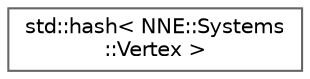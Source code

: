digraph "Graphical Class Hierarchy"
{
 // LATEX_PDF_SIZE
  bgcolor="transparent";
  edge [fontname=Helvetica,fontsize=10,labelfontname=Helvetica,labelfontsize=10];
  node [fontname=Helvetica,fontsize=10,shape=box,height=0.2,width=0.4];
  rankdir="LR";
  Node0 [id="Node000000",label="std::hash\< NNE::Systems\l::Vertex \>",height=0.2,width=0.4,color="grey40", fillcolor="white", style="filled",URL="$structstd_1_1hash_3_01_n_n_e_1_1_systems_1_1_vertex_01_4.html",tooltip=" "];
}
